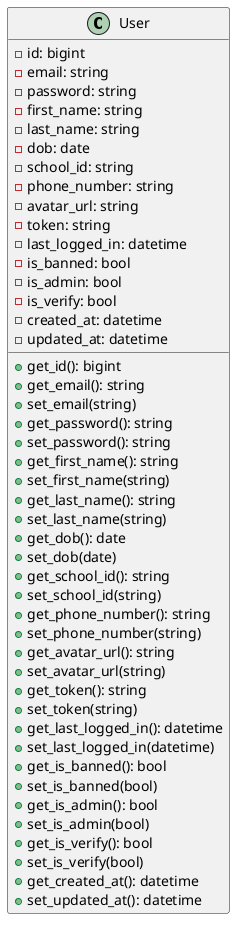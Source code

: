 @startuml user
class User {
    - id: bigint
    - email: string
    - password: string
    - first_name: string
    - last_name: string
    - dob: date
    - school_id: string
    - phone_number: string
    - avatar_url: string
    - token: string
    - last_logged_in: datetime
    - is_banned: bool
    - is_admin: bool
    - is_verify: bool
    - created_at: datetime
    - updated_at: datetime

    + get_id(): bigint
    + get_email(): string
    + set_email(string)
    + get_password(): string
    + set_password(): string
    + get_first_name(): string
    + set_first_name(string)
    + get_last_name(): string
    + set_last_name(string)
    + get_dob(): date
    + set_dob(date)
    + get_school_id(): string
    + set_school_id(string)
    + get_phone_number(): string
    + set_phone_number(string)
    + get_avatar_url(): string
    + set_avatar_url(string)
    + get_token(): string
    + set_token(string)
    + get_last_logged_in(): datetime
    + set_last_logged_in(datetime)
    + get_is_banned(): bool
    + set_is_banned(bool)
    + get_is_admin(): bool
    + set_is_admin(bool)
    + get_is_verify(): bool
    + set_is_verify(bool)
    + get_created_at(): datetime
    + set_updated_at(): datetime
}
@enduml
